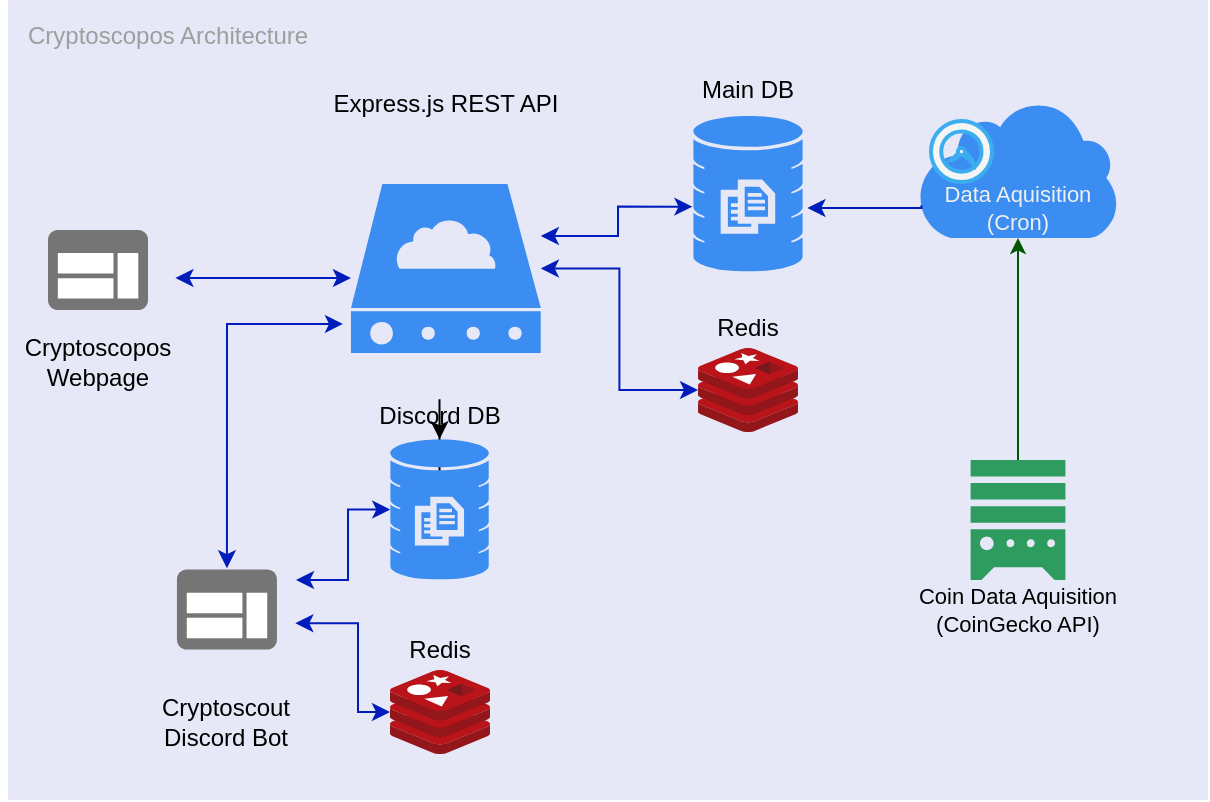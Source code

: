 <mxfile version="16.5.1" type="device"><diagram name="Page-1" id="74b105a0-9070-1c63-61bc-23e55f88626e"><mxGraphModel dx="1102" dy="1025" grid="1" gridSize="10" guides="1" tooltips="1" connect="1" arrows="1" fold="1" page="1" pageScale="1.5" pageWidth="1169" pageHeight="826" background="none" math="0" shadow="0"><root><mxCell id="0" style=";html=1;"/><mxCell id="1" style=";html=1;" parent="0"/><mxCell id="soiU59TAFJ5PKiSR7gK0-12" value="Cryptoscopos Architecture" style="sketch=0;points=[[0,0,0],[0.25,0,0],[0.5,0,0],[0.75,0,0],[1,0,0],[1,0.25,0],[1,0.5,0],[1,0.75,0],[1,1,0],[0.75,1,0],[0.5,1,0],[0.25,1,0],[0,1,0],[0,0.75,0],[0,0.5,0],[0,0.25,0]];rounded=1;absoluteArcSize=1;arcSize=2;html=1;strokeColor=none;gradientColor=none;shadow=0;dashed=0;fontSize=12;fontColor=#9E9E9E;align=left;verticalAlign=top;spacing=10;spacingTop=-4;fillColor=#E7E8F7;" parent="1" vertex="1"><mxGeometry x="380" y="20" width="600" height="400" as="geometry"/></mxCell><mxCell id="EnMw0ihHn2uMDv9HyXRr-7" style="edgeStyle=orthogonalEdgeStyle;rounded=0;orthogonalLoop=1;jettySize=auto;html=1;entryX=-0.042;entryY=0.828;entryDx=0;entryDy=0;startArrow=classic;startFill=1;fillColor=#0050ef;strokeColor=#001DBC;targetPerimeterSpacing=0;spacing=2;entryPerimeter=0;exitX=0.5;exitY=0.13;exitDx=0;exitDy=0;exitPerimeter=0;" parent="1" source="soiU59TAFJ5PKiSR7gK0-5" target="soiU59TAFJ5PKiSR7gK0-19" edge="1"><mxGeometry relative="1" as="geometry"><Array as="points"><mxPoint x="490" y="182"/></Array></mxGeometry></mxCell><mxCell id="soiU59TAFJ5PKiSR7gK0-5" value="Cryptoscout&#10;Discord Bot" style="strokeColor=none;shadow=1;strokeWidth=1;rounded=1;absoluteArcSize=1;arcSize=2;labelPosition=center;verticalLabelPosition=middle;align=center;verticalAlign=bottom;spacingLeft=0;fontColor=#000000;fontSize=12;whiteSpace=wrap;spacingBottom=2;fillColor=none;points=[[0,0,0,0,0],[0,0.25,0,0,0],[0,0.5,0,0,0],[0,0.75,0,0,0],[0,1,0,0,0],[0.24,0,0,0,0],[0.24,1,0,0,0],[0.5,0.13,0,0,0],[0.5,1,0,0,0],[0.76,0,0,0,0],[0.76,1,0,0,0],[0.88,0.38,0,0,0],[1,0,0,0,0],[1,0.25,0,0,0],[1,0.75,0,0,0],[1,1,0,0,0]];" parent="1" vertex="1"><mxGeometry x="444.47" y="289.79" width="90" height="110" as="geometry"/></mxCell><mxCell id="soiU59TAFJ5PKiSR7gK0-6" value="" style="sketch=0;dashed=0;connectable=0;html=1;fillColor=#757575;strokeColor=none;shape=mxgraph.gcp2.application;part=1;" parent="soiU59TAFJ5PKiSR7gK0-5" vertex="1"><mxGeometry x="0.5" width="50" height="40" relative="1" as="geometry"><mxPoint x="-25" y="15" as="offset"/></mxGeometry></mxCell><mxCell id="soiU59TAFJ5PKiSR7gK0-16" value="Cryptoscopos Webpage" style="strokeColor=none;shadow=1;strokeWidth=1;rounded=1;absoluteArcSize=1;arcSize=2;labelPosition=center;verticalLabelPosition=middle;align=center;verticalAlign=bottom;spacingLeft=0;fontColor=#000000;fontSize=12;whiteSpace=wrap;spacingBottom=2;fillColor=none;points=[[0,0,0,0,0],[0,0.25,0,0,0],[0,0.5,0,0,0],[0,0.75,0,0,0],[0,1,0,0,0],[0.24,0,0,0,0],[0.24,1,0,0,0],[0.5,0,0,0,0],[0.5,1,0,0,0],[0.76,0,0,0,0],[0.76,1,0,0,0],[0.93,0.39,0,0,0],[1,0,0,0,0],[1,0.25,0,0,0],[1,0.75,0,0,0],[1,1,0,0,0]];" parent="1" vertex="1"><mxGeometry x="380" y="120" width="90" height="100" as="geometry"/></mxCell><mxCell id="soiU59TAFJ5PKiSR7gK0-17" value="" style="sketch=0;dashed=0;connectable=0;html=1;fillColor=#757575;strokeColor=none;shape=mxgraph.gcp2.application;part=1;points=[];" parent="soiU59TAFJ5PKiSR7gK0-16" vertex="1"><mxGeometry x="0.5" width="50" height="40" relative="1" as="geometry"><mxPoint x="-25" y="15" as="offset"/></mxGeometry></mxCell><mxCell id="soiU59TAFJ5PKiSR7gK0-21" value="" style="group" parent="1" vertex="1" connectable="0"><mxGeometry x="529.47" y="112" width="140" height="116" as="geometry"/></mxCell><mxCell id="soiU59TAFJ5PKiSR7gK0-19" value="" style="sketch=0;html=1;aspect=fixed;strokeColor=none;shadow=0;align=center;verticalAlign=top;fillColor=#3B8DF1;shape=mxgraph.gcp2.cloud_server" parent="soiU59TAFJ5PKiSR7gK0-21" vertex="1"><mxGeometry x="22" width="94.94" height="84.5" as="geometry"/></mxCell><mxCell id="soiU59TAFJ5PKiSR7gK0-27" value="" style="group" parent="1" vertex="1" connectable="0"><mxGeometry x="699.19" y="45" width="101.62" height="111" as="geometry"/></mxCell><mxCell id="soiU59TAFJ5PKiSR7gK0-23" value="&lt;font color=&quot;#000000&quot; style=&quot;font-size: 12px&quot;&gt;Main DB&lt;/font&gt;" style="text;html=1;strokeColor=none;fillColor=none;align=center;verticalAlign=middle;whiteSpace=wrap;rounded=0;fontSize=15;" parent="soiU59TAFJ5PKiSR7gK0-27" vertex="1"><mxGeometry y="6" width="101.62" height="23.451" as="geometry"/></mxCell><mxCell id="soiU59TAFJ5PKiSR7gK0-22" value="" style="sketch=0;html=1;aspect=fixed;strokeColor=none;shadow=0;align=center;verticalAlign=top;fillColor=#3B8DF1;shape=mxgraph.gcp2.database_3;fontColor=#000000;" parent="soiU59TAFJ5PKiSR7gK0-27" vertex="1"><mxGeometry x="23.451" y="32.831" width="54.718" height="78.169" as="geometry"/></mxCell><mxCell id="soiU59TAFJ5PKiSR7gK0-46" value="" style="group" parent="1" vertex="1" connectable="0"><mxGeometry x="820" y="250" width="130" height="90" as="geometry"/></mxCell><mxCell id="soiU59TAFJ5PKiSR7gK0-43" value="" style="sketch=0;html=1;aspect=fixed;strokeColor=none;shadow=0;align=center;verticalAlign=top;fillColor=#2D9C5E;shape=mxgraph.gcp2.external_data_resource;fontSize=11;fontColor=#000000;" parent="soiU59TAFJ5PKiSR7gK0-46" vertex="1"><mxGeometry x="41.3" width="47.4" height="60" as="geometry"/></mxCell><mxCell id="soiU59TAFJ5PKiSR7gK0-45" value="&lt;font color=&quot;#000000&quot;&gt;Coin Data Aquisition (CoinGecko API)&lt;/font&gt;" style="text;html=1;strokeColor=none;fillColor=none;align=center;verticalAlign=middle;whiteSpace=wrap;rounded=0;fontSize=11;" parent="soiU59TAFJ5PKiSR7gK0-46" vertex="1"><mxGeometry y="60" width="130" height="30" as="geometry"/></mxCell><mxCell id="soiU59TAFJ5PKiSR7gK0-67" style="edgeStyle=orthogonalEdgeStyle;rounded=0;orthogonalLoop=1;jettySize=auto;html=1;fontSize=11;fontColor=#000000;startArrow=none;startFill=0;endSize=5;targetPerimeterSpacing=0;strokeColor=#005700;strokeWidth=1;fillColor=#008a00;entryX=0.5;entryY=1;entryDx=0;entryDy=0;" parent="1" source="soiU59TAFJ5PKiSR7gK0-43" target="soiU59TAFJ5PKiSR7gK0-39" edge="1"><mxGeometry relative="1" as="geometry"><Array as="points"><mxPoint x="885" y="190"/><mxPoint x="885" y="190"/></Array></mxGeometry></mxCell><mxCell id="soiU59TAFJ5PKiSR7gK0-68" value="" style="group" parent="1" vertex="1" connectable="0"><mxGeometry x="820" y="70" width="130" height="99" as="geometry"/></mxCell><mxCell id="soiU59TAFJ5PKiSR7gK0-38" value="" style="sketch=0;html=1;aspect=fixed;strokeColor=none;shadow=0;align=center;verticalAlign=top;fillColor=#3B8DF1;shape=mxgraph.gcp2.cloud;fontSize=11;fontColor=#000000;" parent="soiU59TAFJ5PKiSR7gK0-68" vertex="1"><mxGeometry x="15" width="100" height="69" as="geometry"/></mxCell><mxCell id="soiU59TAFJ5PKiSR7gK0-41" value="" style="sketch=0;html=1;aspect=fixed;strokeColor=#3CAEF0;shadow=0;align=center;verticalAlign=top;fillColor=#F5F5F5;shape=mxgraph.gcp2.clock;fontSize=11;fontColor=#333333;strokeWidth=2;rotation=90;" parent="soiU59TAFJ5PKiSR7gK0-68" vertex="1"><mxGeometry x="21.5" y="10.5" width="30.5" height="30.5" as="geometry"/></mxCell><mxCell id="soiU59TAFJ5PKiSR7gK0-39" value="&lt;font&gt;Data Aquisition (Cron)&lt;/font&gt;" style="text;html=1;strokeColor=none;fillColor=none;align=center;verticalAlign=middle;whiteSpace=wrap;rounded=0;fontSize=11;fontColor=#F0F0F0;" parent="soiU59TAFJ5PKiSR7gK0-68" vertex="1"><mxGeometry x="20" y="39" width="90" height="30" as="geometry"/></mxCell><mxCell id="EnMw0ihHn2uMDv9HyXRr-3" style="edgeStyle=orthogonalEdgeStyle;rounded=0;orthogonalLoop=1;jettySize=auto;html=1;entryX=1.043;entryY=0.59;entryDx=0;entryDy=0;entryPerimeter=0;fillColor=#0050ef;strokeColor=#001DBC;exitX=0.017;exitY=0.762;exitDx=0;exitDy=0;exitPerimeter=0;" parent="1" source="soiU59TAFJ5PKiSR7gK0-38" target="soiU59TAFJ5PKiSR7gK0-22" edge="1"><mxGeometry relative="1" as="geometry"><Array as="points"><mxPoint x="837" y="124"/></Array></mxGeometry></mxCell><mxCell id="EnMw0ihHn2uMDv9HyXRr-5" style="edgeStyle=orthogonalEdgeStyle;rounded=0;orthogonalLoop=1;jettySize=auto;html=1;startArrow=classic;startFill=1;fillColor=#0050ef;strokeColor=#001DBC;entryX=0.93;entryY=0.39;entryDx=0;entryDy=0;entryPerimeter=0;" parent="1" source="soiU59TAFJ5PKiSR7gK0-19" target="soiU59TAFJ5PKiSR7gK0-16" edge="1"><mxGeometry relative="1" as="geometry"><Array as="points"><mxPoint x="510" y="159"/><mxPoint x="510" y="159"/></Array></mxGeometry></mxCell><mxCell id="soiU59TAFJ5PKiSR7gK0-20" value="&lt;font color=&quot;#000000&quot;&gt;Express.js REST API&lt;/font&gt;" style="text;html=1;strokeColor=none;fillColor=none;align=center;verticalAlign=middle;whiteSpace=wrap;rounded=0;" parent="1" vertex="1"><mxGeometry x="534.47" y="57" width="130" height="30" as="geometry"/></mxCell><mxCell id="WGfJxeolOfiQ7k43SmtQ-1" value="" style="group" parent="1" vertex="1" connectable="0"><mxGeometry x="550" y="210" width="91.54" height="100" as="geometry"/></mxCell><mxCell id="CKerCuA27Aa90p269lG8-2" value="" style="edgeStyle=orthogonalEdgeStyle;rounded=0;orthogonalLoop=1;jettySize=auto;html=1;" parent="WGfJxeolOfiQ7k43SmtQ-1" source="WGfJxeolOfiQ7k43SmtQ-2" target="WGfJxeolOfiQ7k43SmtQ-3" edge="1"><mxGeometry relative="1" as="geometry"/></mxCell><mxCell id="WGfJxeolOfiQ7k43SmtQ-2" value="&lt;font color=&quot;#000000&quot; style=&quot;font-size: 12px&quot;&gt;Discord DB&lt;/font&gt;" style="text;html=1;strokeColor=none;fillColor=none;align=center;verticalAlign=middle;whiteSpace=wrap;rounded=0;fontSize=15;" parent="WGfJxeolOfiQ7k43SmtQ-1" vertex="1"><mxGeometry y="5" width="91.54" height="21.127" as="geometry"/></mxCell><mxCell id="WGfJxeolOfiQ7k43SmtQ-3" value="" style="sketch=0;html=1;aspect=fixed;strokeColor=none;shadow=0;align=center;verticalAlign=top;fillColor=#3B8DF1;shape=mxgraph.gcp2.database_3;fontColor=#000000;" parent="WGfJxeolOfiQ7k43SmtQ-1" vertex="1"><mxGeometry x="21.125" y="29.577" width="49.291" height="70.415" as="geometry"/></mxCell><mxCell id="WGfJxeolOfiQ7k43SmtQ-4" style="edgeStyle=orthogonalEdgeStyle;rounded=0;orthogonalLoop=1;jettySize=auto;html=1;entryX=-0.008;entryY=0.582;entryDx=0;entryDy=0;entryPerimeter=0;fillColor=#0050ef;strokeColor=#001DBC;startArrow=classic;startFill=1;" parent="1" source="soiU59TAFJ5PKiSR7gK0-19" target="soiU59TAFJ5PKiSR7gK0-22" edge="1"><mxGeometry relative="1" as="geometry"><Array as="points"><mxPoint x="685" y="138"/><mxPoint x="685" y="123"/></Array></mxGeometry></mxCell><mxCell id="WGfJxeolOfiQ7k43SmtQ-11" style="edgeStyle=orthogonalEdgeStyle;rounded=0;orthogonalLoop=1;jettySize=auto;html=1;fontSize=12;startArrow=classic;startFill=1;fillColor=#0050ef;strokeColor=#001DBC;" parent="1" source="WGfJxeolOfiQ7k43SmtQ-3" edge="1"><mxGeometry relative="1" as="geometry"><mxPoint x="524" y="310" as="targetPoint"/><Array as="points"><mxPoint x="550" y="275"/><mxPoint x="550" y="310"/><mxPoint x="524" y="310"/></Array></mxGeometry></mxCell><mxCell id="CKerCuA27Aa90p269lG8-4" value="" style="group" parent="1" vertex="1" connectable="0"><mxGeometry x="720" y="169" width="60" height="67" as="geometry"/></mxCell><mxCell id="CKerCuA27Aa90p269lG8-1" value="" style="sketch=0;aspect=fixed;html=1;points=[];align=center;image;fontSize=12;image=img/lib/mscae/Cache_Redis_Product.svg;" parent="CKerCuA27Aa90p269lG8-4" vertex="1"><mxGeometry x="5" y="25" width="50" height="42" as="geometry"/></mxCell><mxCell id="CKerCuA27Aa90p269lG8-3" value="&lt;font color=&quot;#000000&quot;&gt;Redis&lt;/font&gt;" style="text;html=1;strokeColor=none;fillColor=none;align=center;verticalAlign=middle;whiteSpace=wrap;rounded=0;" parent="CKerCuA27Aa90p269lG8-4" vertex="1"><mxGeometry width="60" height="30" as="geometry"/></mxCell><mxCell id="CKerCuA27Aa90p269lG8-5" style="edgeStyle=orthogonalEdgeStyle;rounded=0;orthogonalLoop=1;jettySize=auto;html=1;fontColor=#000000;fillColor=#0050ef;strokeColor=#001DBC;startArrow=classic;startFill=1;" parent="1" source="soiU59TAFJ5PKiSR7gK0-19" target="CKerCuA27Aa90p269lG8-1" edge="1"><mxGeometry relative="1" as="geometry"/></mxCell><mxCell id="CKerCuA27Aa90p269lG8-6" value="" style="group" parent="1" vertex="1" connectable="0"><mxGeometry x="566" y="330" width="60" height="67" as="geometry"/></mxCell><mxCell id="CKerCuA27Aa90p269lG8-7" value="" style="sketch=0;aspect=fixed;html=1;points=[];align=center;image;fontSize=12;image=img/lib/mscae/Cache_Redis_Product.svg;" parent="CKerCuA27Aa90p269lG8-6" vertex="1"><mxGeometry x="5" y="25" width="50" height="42" as="geometry"/></mxCell><mxCell id="CKerCuA27Aa90p269lG8-8" value="&lt;font color=&quot;#000000&quot;&gt;Redis&lt;/font&gt;" style="text;html=1;strokeColor=none;fillColor=none;align=center;verticalAlign=middle;whiteSpace=wrap;rounded=0;" parent="CKerCuA27Aa90p269lG8-6" vertex="1"><mxGeometry width="60" height="30" as="geometry"/></mxCell><mxCell id="CKerCuA27Aa90p269lG8-9" style="edgeStyle=orthogonalEdgeStyle;rounded=0;orthogonalLoop=1;jettySize=auto;html=1;entryX=0.88;entryY=0.38;entryDx=0;entryDy=0;entryPerimeter=0;fontColor=#000000;fillColor=#0050ef;strokeColor=#001DBC;startArrow=classic;startFill=1;" parent="1" source="CKerCuA27Aa90p269lG8-7" target="soiU59TAFJ5PKiSR7gK0-5" edge="1"><mxGeometry relative="1" as="geometry"><Array as="points"><mxPoint x="555" y="376"/><mxPoint x="555" y="332"/></Array></mxGeometry></mxCell></root></mxGraphModel></diagram></mxfile>